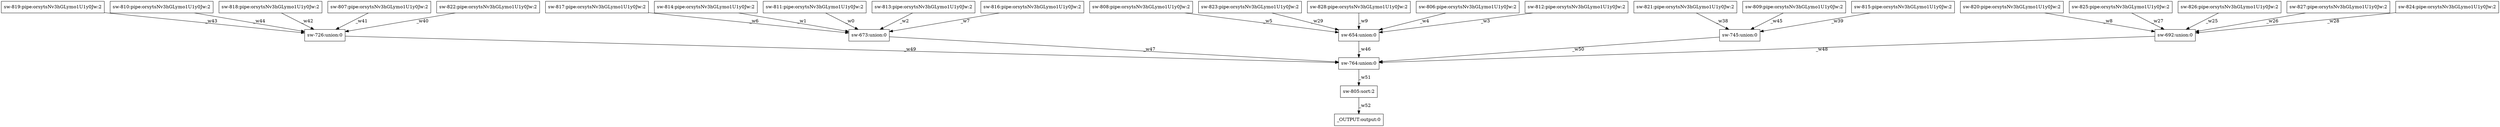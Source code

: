 digraph test1 { node [shape=box] "sw-692" [label="sw-692:union:0"];"sw-819" [label="sw-819:pipe:orsytsNv3hGLymo1U1y0Jw:2"];"sw-821" [label="sw-821:pipe:orsytsNv3hGLymo1U1y0Jw:2"];"sw-810" [label="sw-810:pipe:orsytsNv3hGLymo1U1y0Jw:2"];"sw-726" [label="sw-726:union:0"];"sw-817" [label="sw-817:pipe:orsytsNv3hGLymo1U1y0Jw:2"];"sw-673" [label="sw-673:union:0"];"sw-818" [label="sw-818:pipe:orsytsNv3hGLymo1U1y0Jw:2"];"sw-807" [label="sw-807:pipe:orsytsNv3hGLymo1U1y0Jw:2"];"_OUTPUT" [label="_OUTPUT:output:0"];"sw-808" [label="sw-808:pipe:orsytsNv3hGLymo1U1y0Jw:2"];"sw-814" [label="sw-814:pipe:orsytsNv3hGLymo1U1y0Jw:2"];"sw-764" [label="sw-764:union:0"];"sw-809" [label="sw-809:pipe:orsytsNv3hGLymo1U1y0Jw:2"];"sw-823" [label="sw-823:pipe:orsytsNv3hGLymo1U1y0Jw:2"];"sw-811" [label="sw-811:pipe:orsytsNv3hGLymo1U1y0Jw:2"];"sw-828" [label="sw-828:pipe:orsytsNv3hGLymo1U1y0Jw:2"];"sw-806" [label="sw-806:pipe:orsytsNv3hGLymo1U1y0Jw:2"];"sw-654" [label="sw-654:union:0"];"sw-813" [label="sw-813:pipe:orsytsNv3hGLymo1U1y0Jw:2"];"sw-820" [label="sw-820:pipe:orsytsNv3hGLymo1U1y0Jw:2"];"sw-825" [label="sw-825:pipe:orsytsNv3hGLymo1U1y0Jw:2"];"sw-745" [label="sw-745:union:0"];"sw-826" [label="sw-826:pipe:orsytsNv3hGLymo1U1y0Jw:2"];"sw-812" [label="sw-812:pipe:orsytsNv3hGLymo1U1y0Jw:2"];"sw-815" [label="sw-815:pipe:orsytsNv3hGLymo1U1y0Jw:2"];"sw-816" [label="sw-816:pipe:orsytsNv3hGLymo1U1y0Jw:2"];"sw-805" [label="sw-805:sort:2"];"sw-827" [label="sw-827:pipe:orsytsNv3hGLymo1U1y0Jw:2"];"sw-822" [label="sw-822:pipe:orsytsNv3hGLymo1U1y0Jw:2"];"sw-824" [label="sw-824:pipe:orsytsNv3hGLymo1U1y0Jw:2"];"sw-811" -> "sw-673" [label="_w0"];"sw-814" -> "sw-673" [label="_w1"];"sw-813" -> "sw-673" [label="_w2"];"sw-812" -> "sw-654" [label="_w3"];"sw-806" -> "sw-654" [label="_w4"];"sw-808" -> "sw-654" [label="_w5"];"sw-817" -> "sw-673" [label="_w6"];"sw-816" -> "sw-673" [label="_w7"];"sw-820" -> "sw-692" [label="_w8"];"sw-828" -> "sw-654" [label="_w9"];"sw-826" -> "sw-692" [label="_w25"];"sw-827" -> "sw-692" [label="_w26"];"sw-825" -> "sw-692" [label="_w27"];"sw-824" -> "sw-692" [label="_w28"];"sw-823" -> "sw-654" [label="_w29"];"sw-821" -> "sw-745" [label="_w38"];"sw-815" -> "sw-745" [label="_w39"];"sw-822" -> "sw-726" [label="_w40"];"sw-807" -> "sw-726" [label="_w41"];"sw-818" -> "sw-726" [label="_w42"];"sw-819" -> "sw-726" [label="_w43"];"sw-810" -> "sw-726" [label="_w44"];"sw-809" -> "sw-745" [label="_w45"];"sw-654" -> "sw-764" [label="_w46"];"sw-673" -> "sw-764" [label="_w47"];"sw-692" -> "sw-764" [label="_w48"];"sw-726" -> "sw-764" [label="_w49"];"sw-745" -> "sw-764" [label="_w50"];"sw-764" -> "sw-805" [label="_w51"];"sw-805" -> "_OUTPUT" [label="_w52"];}